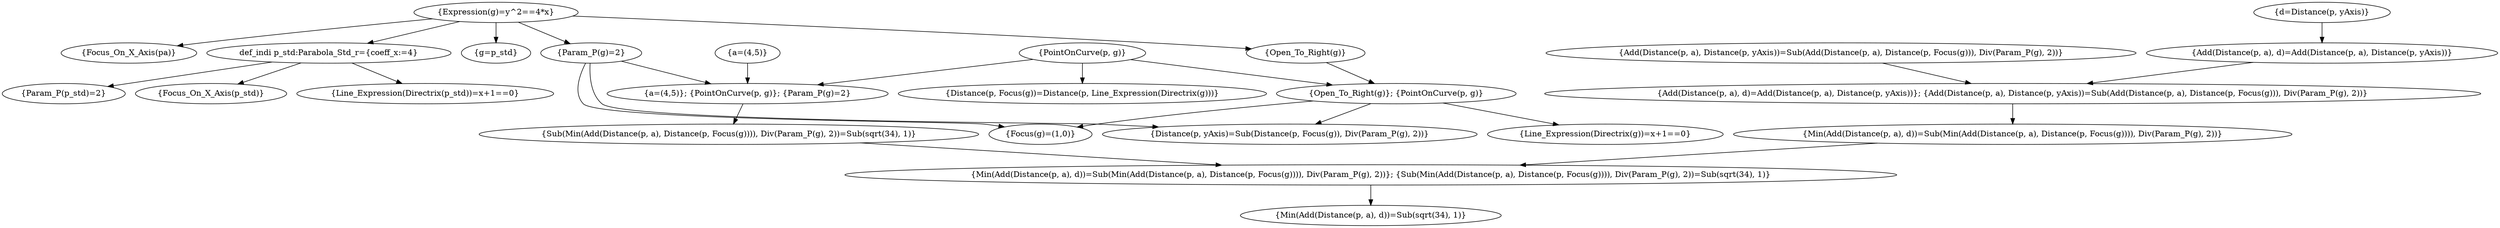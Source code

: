 digraph all_progress {
	graph [bb="0,0,3708.4,396"];
	node [label="\N"];
	"{Expression(g)=y^2==4*x}"	[height=0.5,
		pos="743.25,378",
		width=3.232];
	"{Focus_On_X_Axis(pa)}"	[height=0.5,
		pos="192.25,306",
		width=2.9476];
	"{Expression(g)=y^2==4*x}" -> "{Focus_On_X_Axis(pa)}"	[pos="e,269.53,318.7 651.72,366.57 563.43,356.34 426.08,340 307.25,324 298.67,322.84 289.74,321.6 280.81,320.33"];
	"{Open_To_Right(g)}"	[height=0.5,
		pos="1942.2,306",
		width=2.5211];
	"{Expression(g)=y^2==4*x}" -> "{Open_To_Right(g)}"	[pos="e,1859,313.54 853.01,371.68 1032.7,362.82 1400.8,344.03 1712.2,324 1756.8,321.13 1806.2,317.54 1847.7,314.39"];
	"{Param_P(g)=2}"	[height=0.5,
		pos="886.25,306",
		width=2.0804];
	"{Expression(g)=y^2==4*x}" -> "{Param_P(g)=2}"	[pos="e,854.56,322.51 777.14,360.41 797.3,350.54 823.03,337.95 844.44,327.47"];
	"def_indi p_std:Parabola_Std_r={coeff_x:=4}"	[height=0.5,
		pos="495.25,306",
		width=4.9807];
	"{Expression(g)=y^2==4*x}" -> "def_indi p_std:Parabola_Std_r={coeff_x:=4}"	[pos="e,553.44,323.42 688.82,361.64 652.2,351.3 603.61,337.58 564.27,326.48"];
	"{g=p_std}"	[height=0.5,
		pos="743.25,306",
		width=1.398];
	"{Expression(g)=y^2==4*x}" -> "{g=p_std}"	[pos="e,743.25,324.1 743.25,359.7 743.25,352.41 743.25,343.73 743.25,335.54"];
	"{Open_To_Right(g)}; {PointOnCurve(p, g)}"	[height=0.5,
		pos="2073.2,234",
		width=4.9664];
	"{Open_To_Right(g)}" -> "{Open_To_Right(g)}; {PointOnCurve(p, g)}"	[pos="e,2041.4,252.04 1973,288.59 1990.4,279.27 2012.5,267.48 2031.5,257.33"];
	"{Distance(p, yAxis)=Sub(Distance(p, Focus(g)), Div(Param_P(g), 2))}"	[height=0.5,
		pos="1923.2,162",
		width=7.6819];
	"{Param_P(g)=2}" -> "{Distance(p, yAxis)=Sub(Distance(p, Focus(g)), Div(Param_P(g), 2))}"	[pos="e,1726.3,174.97 884.31,287.51 883.12,266.94 884.79,233.4 905.25,216 936.26,189.62 1596.6,182.21 1637.2,180 1662.5,178.63 1688.9,\
177.14 1715.1,175.62"];
	"{Focus(g)=(1,0)}"	[height=0.5,
		pos="1552.2,162",
		width=2.1231];
	"{Param_P(g)=2}" -> "{Focus(g)=(1,0)}"	[pos="e,1497.8,174.9 876.22,287.82 866.04,267.87 854.13,235.25 872.25,216 917.57,167.85 1400.7,188.43 1466.2,180 1473,179.13 1480,178.05 \
1487,176.86"];
	"{a=(4,5)}; {PointOnCurve(p, g)}; {Param_P(g)=2}"	[height=0.5,
		pos="1119.2,234",
		width=5.6915];
	"{Param_P(g)=2}" -> "{a=(4,5)}; {PointOnCurve(p, g)}; {Param_P(g)=2}"	[pos="e,1063.6,251.72 931.73,291.34 966.23,280.97 1014.2,266.57 1052.9,254.92"];
	"{Param_P(p_std)=2}"	[height=0.5,
		pos="90.249,234",
		width=2.5069];
	"def_indi p_std:Parabola_Std_r={coeff_x:=4}" -> "{Param_P(p_std)=2}"	[pos="e,156.8,246.5 407.87,289.9 336.5,277.56 236.56,260.29 167.95,248.43"];
	"{Focus_On_X_Axis(p_std)}"	[height=0.5,
		pos="316.25,234",
		width=3.2604];
	"def_indi p_std:Parabola_Std_r={coeff_x:=4}" -> "{Focus_On_X_Axis(p_std)}"	[pos="e,357.64,251.19 451.92,288.05 426.73,278.2 394.82,265.73 368.28,255.35"];
	"{Line_Expression(Directrix(p_std))=x+1==0}"	[height=0.5,
		pos="636.25,234",
		width=5.1228];
	"def_indi p_std:Parabola_Std_r={coeff_x:=4}" -> "{Line_Expression(Directrix(p_std))=x+1==0}"	[pos="e,602.11,251.95 529.74,287.88 548.49,278.57 571.87,266.96 591.96,256.99"];
	"{PointOnCurve(p, g)}"	[height=0.5,
		pos="1609.2,306",
		width=2.6064];
	"{Distance(p, Focus(g))=Distance(p, Line_Expression(Directrix(g)))}"	[height=0.5,
		pos="1609.2,234",
		width=7.426];
	"{PointOnCurve(p, g)}" -> "{Distance(p, Focus(g))=Distance(p, Line_Expression(Directrix(g)))}"	[pos="e,1609.2,252.1 1609.2,287.7 1609.2,280.41 1609.2,271.73 1609.2,263.54"];
	"{PointOnCurve(p, g)}" -> "{Open_To_Right(g)}; {PointOnCurve(p, g)}"	[pos="e,1976.9,249.54 1681.2,294.14 1757.3,282.66 1878.2,264.43 1965.6,251.24"];
	"{PointOnCurve(p, g)}" -> "{a=(4,5)}; {PointOnCurve(p, g)}; {Param_P(g)=2}"	[pos="e,1223.4,249.88 1535.6,294.48 1455.9,283.09 1327.7,264.78 1234.6,251.48"];
	"{d=Distance(p, yAxis)}"	[height=0.5,
		pos="3449.2,378",
		width=2.7912];
	"{Add(Distance(p, a), d)=Add(Distance(p, a), Distance(p, yAxis))}"	[height=0.5,
		pos="3449.2,306",
		width=7.1985];
	"{d=Distance(p, yAxis)}" -> "{Add(Distance(p, a), d)=Add(Distance(p, a), Distance(p, yAxis))}"	[pos="e,3449.2,324.1 3449.2,359.7 3449.2,352.41 3449.2,343.73 3449.2,335.54"];
	"{Add(Distance(p, a), d)=Add(Distance(p, a), Distance(p, yAxis))}; {Add(Distance(p, a), Distance(p, yAxis))=Sub(Add(Distance(p, a), \
Distance(p, Focus(g))), Div(Param_P(g), 2))}"	[height=0.5,
		pos="2988.2,234",
		width=19.126];
	"{Add(Distance(p, a), d)=Add(Distance(p, a), Distance(p, yAxis))}" -> "{Add(Distance(p, a), d)=Add(Distance(p, a), Distance(p, yAxis))}; {Add(Distance(p, a), Distance(p, yAxis))=Sub(Add(Distance(p, a), \
Distance(p, Focus(g))), Div(Param_P(g), 2))}"	[pos="e,3101.7,252.23 3344.6,289.12 3275.8,278.66 3185.3,264.92 3112.7,253.9"];
	"{Open_To_Right(g)}; {PointOnCurve(p, g)}" -> "{Distance(p, yAxis)=Sub(Distance(p, Focus(g)), Div(Param_P(g), 2))}"	[pos="e,1960.3,180.28 2036.9,216.05 2017,206.74 1992,195.07 1970.5,185.04"];
	"{Line_Expression(Directrix(g))=x+1==0}"	[height=0.5,
		pos="2387.2,162",
		width=4.6963];
	"{Open_To_Right(g)}; {PointOnCurve(p, g)}" -> "{Line_Expression(Directrix(g))=x+1==0}"	[pos="e,2316.6,178.76 2144.5,217.12 2192.4,206.45 2255.6,192.36 2305.5,181.23"];
	"{Open_To_Right(g)}; {PointOnCurve(p, g)}" -> "{Focus(g)=(1,0)}"	[pos="e,1607.9,174.77 1950.3,220.59 1862.7,211.13 1742.5,196.89 1637.2,180 1631.3,179.05 1625.1,177.97 1619,176.85"];
	"{Min(Add(Distance(p, a), d))=Sub(Min(Add(Distance(p, a), Distance(p, Focus(g)))), Div(Param_P(g), 2))}"	[height=0.5,
		pos="2988.2,162",
		width=11.492];
	"{Add(Distance(p, a), d)=Add(Distance(p, a), Distance(p, yAxis))}; {Add(Distance(p, a), Distance(p, yAxis))=Sub(Add(Distance(p, a), \
Distance(p, Focus(g))), Div(Param_P(g), 2))}" -> "{Min(Add(Distance(p, a), d))=Sub(Min(Add(Distance(p, a), Distance(p, Focus(g)))), Div(Param_P(g), 2))}"	[pos="e,2988.2,180.1 2988.2,215.7 2988.2,208.41 2988.2,199.73 2988.2,191.54"];
	"{Add(Distance(p, a), Distance(p, yAxis))=Sub(Add(Distance(p, a), Distance(p, Focus(g))), Div(Param_P(g), 2))}"	[height=0.5,
		pos="2737.2,306",
		width=12.089];
	"{Add(Distance(p, a), Distance(p, yAxis))=Sub(Add(Distance(p, a), Distance(p, Focus(g))), Div(Param_P(g), 2))}" -> "{Add(Distance(p, a), d)=Add(Distance(p, a), Distance(p, yAxis))}; {Add(Distance(p, a), Distance(p, yAxis))=Sub(Add(Distance(p, a), \
Distance(p, Focus(g))), Div(Param_P(g), 2))}"	[pos="e,2926,252.35 2799.3,287.7 2834.4,277.89 2878.6,265.58 2915.4,255.32"];
	"{Min(Add(Distance(p, a), d))=Sub(Min(Add(Distance(p, a), Distance(p, Focus(g)))), Div(Param_P(g), 2))}; {Sub(Min(Add(Distance(p, \
a), Distance(p, Focus(g)))), Div(Param_P(g), 2))=Sub(sqrt(34), 1)}"	[height=0.5,
		pos="2039.2,90",
		width=21.529];
	"{Min(Add(Distance(p, a), d))=Sub(Min(Add(Distance(p, a), Distance(p, Focus(g)))), Div(Param_P(g), 2))}" -> "{Min(Add(Distance(p, a), d))=Sub(Min(Add(Distance(p, a), Distance(p, Focus(g)))), Div(Param_P(g), 2))}; {Sub(Min(Add(Distance(p, \
a), Distance(p, Focus(g)))), Div(Param_P(g), 2))=Sub(sqrt(34), 1)}"	[pos="e,2265.4,107.68 2783.8,145.92 2634.8,134.93 2432.6,120.01 2276.5,108.5"];
	"{a=(4,5)}"	[height=0.5,
		pos="1119.2,306",
		width=1.3269];
	"{a=(4,5)}" -> "{a=(4,5)}; {PointOnCurve(p, g)}; {Param_P(g)=2}"	[pos="e,1119.2,252.1 1119.2,287.7 1119.2,280.41 1119.2,271.73 1119.2,263.54"];
	"{Sub(Min(Add(Distance(p, a), Distance(p, Focus(g)))), Div(Param_P(g), 2))=Sub(sqrt(34), 1)}"	[height=0.5,
		pos="1090.2,162",
		width=10.198];
	"{a=(4,5)}; {PointOnCurve(p, g)}; {Param_P(g)=2}" -> "{Sub(Min(Add(Distance(p, a), Distance(p, Focus(g)))), Div(Param_P(g), 2))=Sub(sqrt(34), 1)}"	[pos="e,1097.3,180.1 1112.1,215.7 1109,208.15 1105.2,199.12 1101.7,190.68"];
	"{Sub(Min(Add(Distance(p, a), Distance(p, Focus(g)))), Div(Param_P(g), 2))=Sub(sqrt(34), 1)}" -> "{Min(Add(Distance(p, a), d))=Sub(Min(Add(Distance(p, a), Distance(p, Focus(g)))), Div(Param_P(g), 2))}; {Sub(Min(Add(Distance(p, \
a), Distance(p, Focus(g)))), Div(Param_P(g), 2))=Sub(sqrt(34), 1)}"	[pos="e,1813,107.69 1288,146.41 1437.5,135.39 1643.3,120.21 1801.7,108.53"];
	"{Min(Add(Distance(p, a), d))=Sub(sqrt(34), 1)}"	[height=0.5,
		pos="2039.2,18",
		width=5.3076];
	"{Min(Add(Distance(p, a), d))=Sub(Min(Add(Distance(p, a), Distance(p, Focus(g)))), Div(Param_P(g), 2))}; {Sub(Min(Add(Distance(p, \
a), Distance(p, Focus(g)))), Div(Param_P(g), 2))=Sub(sqrt(34), 1)}" -> "{Min(Add(Distance(p, a), d))=Sub(sqrt(34), 1)}"	[pos="e,2039.2,36.104 2039.2,71.697 2039.2,64.407 2039.2,55.726 2039.2,47.536"];
}

